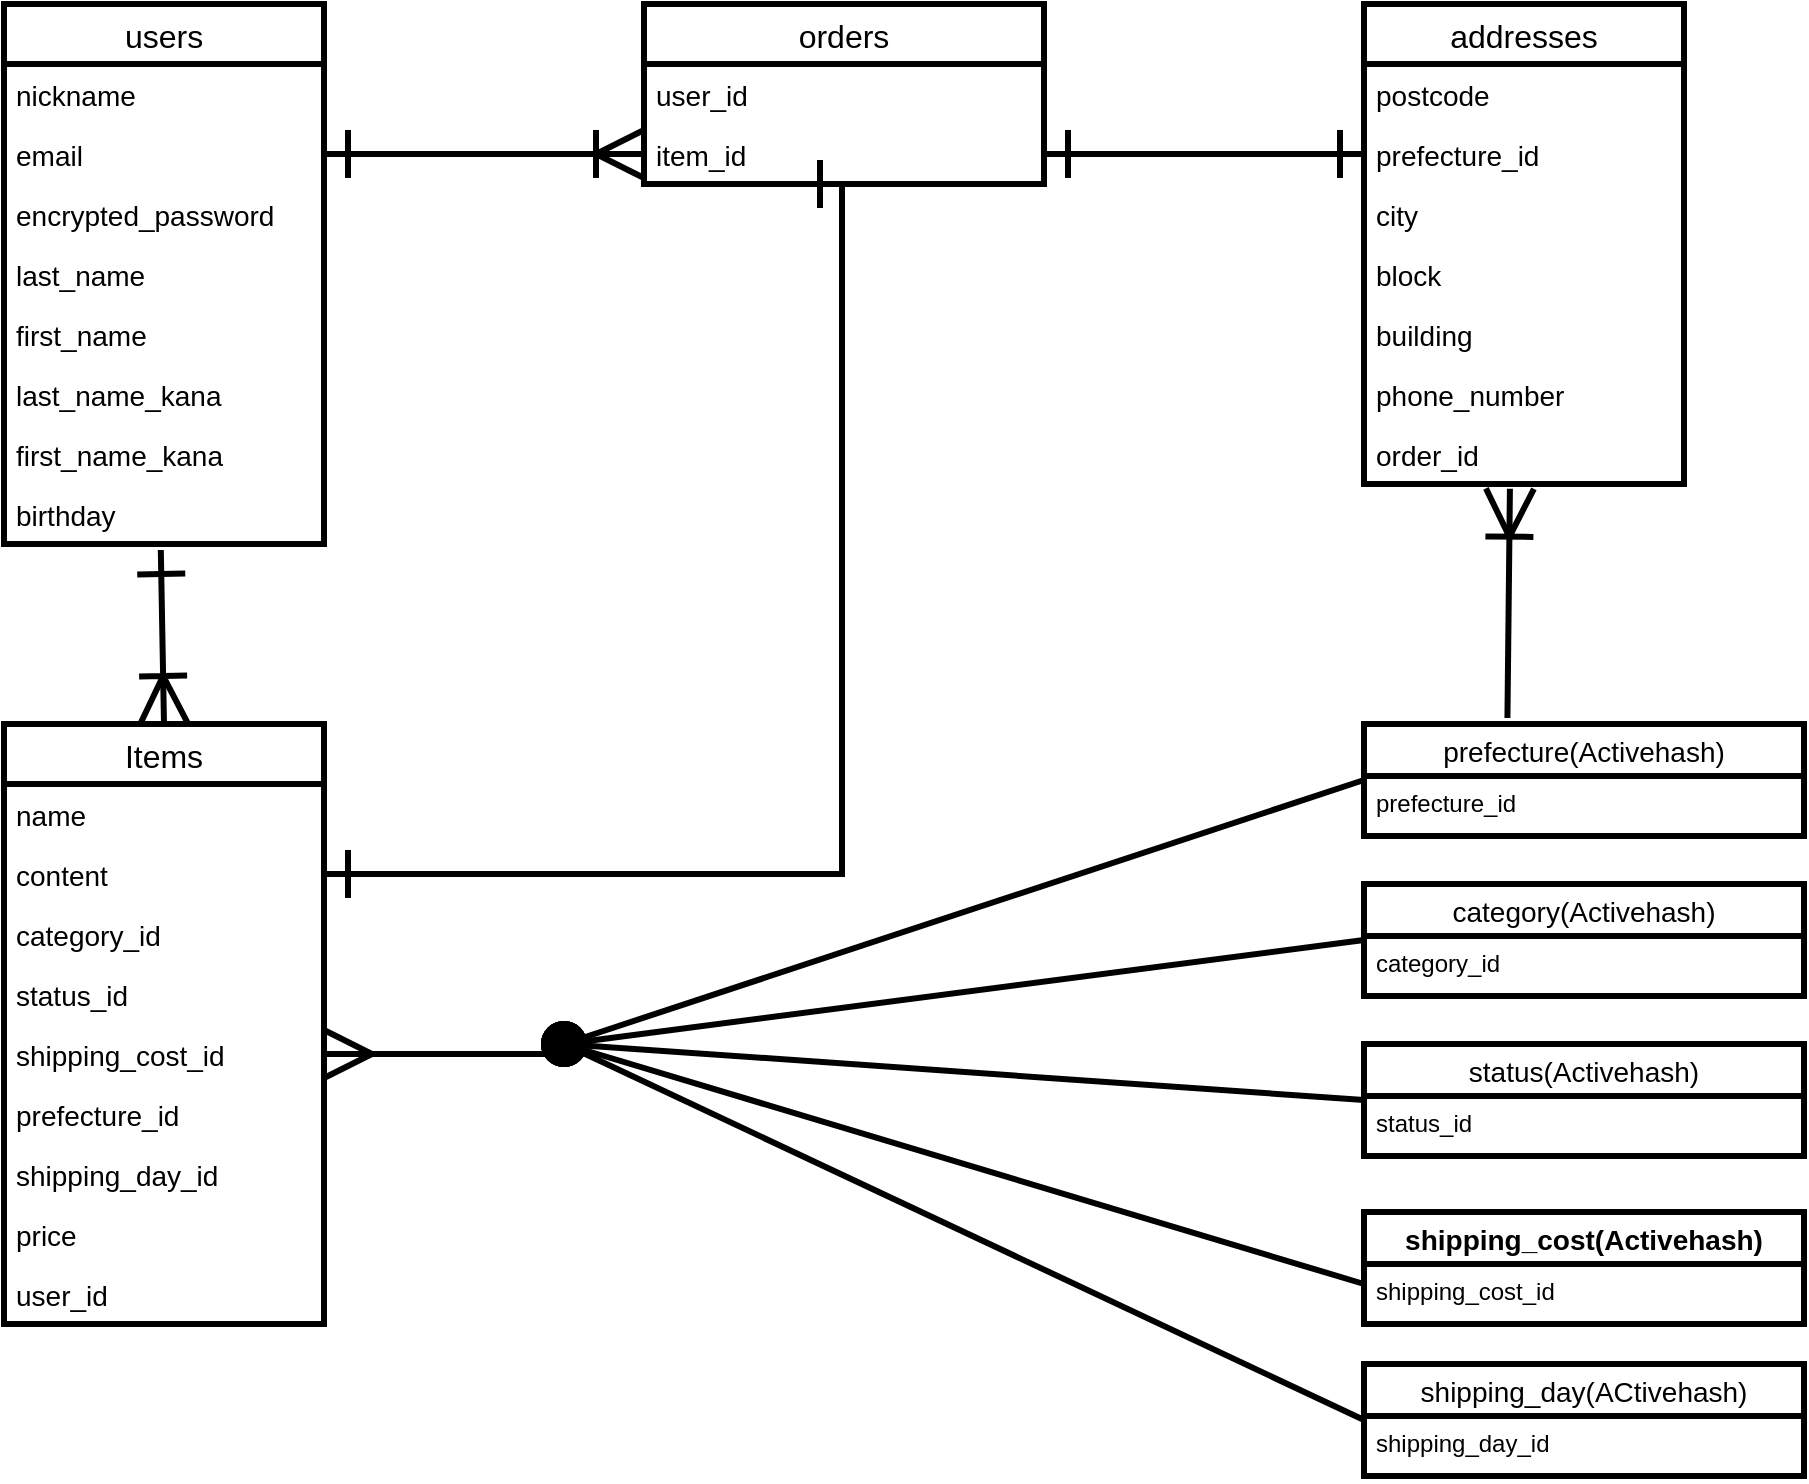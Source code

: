 <mxfile>
    <diagram id="19JOcLLH8MyD960Kv_ZB" name="ページ1">
        <mxGraphModel dx="1211" dy="907" grid="1" gridSize="10" guides="1" tooltips="1" connect="1" arrows="1" fold="1" page="1" pageScale="1" pageWidth="1169" pageHeight="827" math="0" shadow="0">
            <root>
                <mxCell id="0"/>
                <mxCell id="1" parent="0"/>
                <mxCell id="30" value="orders" style="swimlane;fontStyle=0;childLayout=stackLayout;horizontal=1;startSize=30;horizontalStack=0;resizeParent=1;resizeParentMax=0;resizeLast=0;collapsible=1;marginBottom=0;strokeWidth=3;fontSize=16;" vertex="1" parent="1">
                    <mxGeometry x="440" y="40" width="200" height="90" as="geometry"/>
                </mxCell>
                <mxCell id="119" value="user_id" style="text;strokeColor=none;fillColor=none;align=left;verticalAlign=middle;spacingLeft=4;spacingRight=4;overflow=hidden;points=[[0,0.5],[1,0.5]];portConstraint=eastwest;rotatable=0;fontSize=14;" vertex="1" parent="30">
                    <mxGeometry y="30" width="200" height="30" as="geometry"/>
                </mxCell>
                <mxCell id="120" value="item_id" style="text;strokeColor=none;fillColor=none;align=left;verticalAlign=middle;spacingLeft=4;spacingRight=4;overflow=hidden;points=[[0,0.5],[1,0.5]];portConstraint=eastwest;rotatable=0;fontSize=14;" vertex="1" parent="30">
                    <mxGeometry y="60" width="200" height="30" as="geometry"/>
                </mxCell>
                <mxCell id="93" value="users" style="swimlane;fontStyle=0;childLayout=stackLayout;horizontal=1;startSize=30;horizontalStack=0;resizeParent=1;resizeParentMax=0;resizeLast=0;collapsible=1;marginBottom=0;strokeWidth=3;fontSize=16;" vertex="1" parent="1">
                    <mxGeometry x="120" y="40" width="160" height="270" as="geometry"/>
                </mxCell>
                <mxCell id="94" value="nickname" style="text;strokeColor=none;fillColor=none;align=left;verticalAlign=middle;spacingLeft=4;spacingRight=4;overflow=hidden;points=[[0,0.5],[1,0.5]];portConstraint=eastwest;rotatable=0;fontSize=14;" vertex="1" parent="93">
                    <mxGeometry y="30" width="160" height="30" as="geometry"/>
                </mxCell>
                <mxCell id="95" value="email" style="text;strokeColor=none;fillColor=none;align=left;verticalAlign=middle;spacingLeft=4;spacingRight=4;overflow=hidden;points=[[0,0.5],[1,0.5]];portConstraint=eastwest;rotatable=0;fontSize=14;" vertex="1" parent="93">
                    <mxGeometry y="60" width="160" height="30" as="geometry"/>
                </mxCell>
                <mxCell id="96" value="encrypted_password" style="text;strokeColor=none;fillColor=none;align=left;verticalAlign=middle;spacingLeft=4;spacingRight=4;overflow=hidden;points=[[0,0.5],[1,0.5]];portConstraint=eastwest;rotatable=0;fontSize=14;" vertex="1" parent="93">
                    <mxGeometry y="90" width="160" height="30" as="geometry"/>
                </mxCell>
                <mxCell id="97" value="last_name" style="text;strokeColor=none;fillColor=none;align=left;verticalAlign=middle;spacingLeft=4;spacingRight=4;overflow=hidden;points=[[0,0.5],[1,0.5]];portConstraint=eastwest;rotatable=0;fontSize=14;" vertex="1" parent="93">
                    <mxGeometry y="120" width="160" height="30" as="geometry"/>
                </mxCell>
                <mxCell id="100" value="first_name" style="text;strokeColor=none;fillColor=none;align=left;verticalAlign=middle;spacingLeft=4;spacingRight=4;overflow=hidden;points=[[0,0.5],[1,0.5]];portConstraint=eastwest;rotatable=0;fontSize=14;" vertex="1" parent="93">
                    <mxGeometry y="150" width="160" height="30" as="geometry"/>
                </mxCell>
                <mxCell id="101" value="last_name_kana" style="text;strokeColor=none;fillColor=none;align=left;verticalAlign=middle;spacingLeft=4;spacingRight=4;overflow=hidden;points=[[0,0.5],[1,0.5]];portConstraint=eastwest;rotatable=0;fontSize=14;" vertex="1" parent="93">
                    <mxGeometry y="180" width="160" height="30" as="geometry"/>
                </mxCell>
                <mxCell id="102" value="first_name_kana" style="text;strokeColor=none;fillColor=none;align=left;verticalAlign=middle;spacingLeft=4;spacingRight=4;overflow=hidden;points=[[0,0.5],[1,0.5]];portConstraint=eastwest;rotatable=0;fontSize=14;" vertex="1" parent="93">
                    <mxGeometry y="210" width="160" height="30" as="geometry"/>
                </mxCell>
                <mxCell id="104" value="birthday" style="text;strokeColor=none;fillColor=none;align=left;verticalAlign=middle;spacingLeft=4;spacingRight=4;overflow=hidden;points=[[0,0.5],[1,0.5]];portConstraint=eastwest;rotatable=0;fontSize=14;" vertex="1" parent="93">
                    <mxGeometry y="240" width="160" height="30" as="geometry"/>
                </mxCell>
                <mxCell id="105" value="Items" style="swimlane;fontStyle=0;childLayout=stackLayout;horizontal=1;startSize=30;horizontalStack=0;resizeParent=1;resizeParentMax=0;resizeLast=0;collapsible=1;marginBottom=0;strokeWidth=3;fontSize=16;" vertex="1" parent="1">
                    <mxGeometry x="120" y="400" width="160" height="300" as="geometry"/>
                </mxCell>
                <mxCell id="107" value="name" style="text;strokeColor=none;fillColor=none;align=left;verticalAlign=middle;spacingLeft=4;spacingRight=4;overflow=hidden;points=[[0,0.5],[1,0.5]];portConstraint=eastwest;rotatable=0;fontSize=14;" vertex="1" parent="105">
                    <mxGeometry y="30" width="160" height="30" as="geometry"/>
                </mxCell>
                <mxCell id="108" value="content" style="text;strokeColor=none;fillColor=none;align=left;verticalAlign=middle;spacingLeft=4;spacingRight=4;overflow=hidden;points=[[0,0.5],[1,0.5]];portConstraint=eastwest;rotatable=0;fontSize=14;" vertex="1" parent="105">
                    <mxGeometry y="60" width="160" height="30" as="geometry"/>
                </mxCell>
                <mxCell id="109" value="category_id" style="text;strokeColor=none;fillColor=none;align=left;verticalAlign=middle;spacingLeft=4;spacingRight=4;overflow=hidden;points=[[0,0.5],[1,0.5]];portConstraint=eastwest;rotatable=0;fontSize=14;" vertex="1" parent="105">
                    <mxGeometry y="90" width="160" height="30" as="geometry"/>
                </mxCell>
                <mxCell id="110" value="status_id" style="text;strokeColor=none;fillColor=none;align=left;verticalAlign=middle;spacingLeft=4;spacingRight=4;overflow=hidden;points=[[0,0.5],[1,0.5]];portConstraint=eastwest;rotatable=0;fontSize=14;" vertex="1" parent="105">
                    <mxGeometry y="120" width="160" height="30" as="geometry"/>
                </mxCell>
                <mxCell id="111" value="shipping_cost_id" style="text;strokeColor=none;fillColor=none;align=left;verticalAlign=middle;spacingLeft=4;spacingRight=4;overflow=hidden;points=[[0,0.5],[1,0.5]];portConstraint=eastwest;rotatable=0;fontSize=14;" vertex="1" parent="105">
                    <mxGeometry y="150" width="160" height="30" as="geometry"/>
                </mxCell>
                <mxCell id="112" value="prefecture_id" style="text;strokeColor=none;fillColor=none;align=left;verticalAlign=middle;spacingLeft=4;spacingRight=4;overflow=hidden;points=[[0,0.5],[1,0.5]];portConstraint=eastwest;rotatable=0;fontSize=14;" vertex="1" parent="105">
                    <mxGeometry y="180" width="160" height="30" as="geometry"/>
                </mxCell>
                <mxCell id="113" value="shipping_day_id" style="text;strokeColor=none;fillColor=none;align=left;verticalAlign=middle;spacingLeft=4;spacingRight=4;overflow=hidden;points=[[0,0.5],[1,0.5]];portConstraint=eastwest;rotatable=0;fontSize=14;" vertex="1" parent="105">
                    <mxGeometry y="210" width="160" height="30" as="geometry"/>
                </mxCell>
                <mxCell id="114" value="price" style="text;strokeColor=none;fillColor=none;align=left;verticalAlign=middle;spacingLeft=4;spacingRight=4;overflow=hidden;points=[[0,0.5],[1,0.5]];portConstraint=eastwest;rotatable=0;fontSize=14;" vertex="1" parent="105">
                    <mxGeometry y="240" width="160" height="30" as="geometry"/>
                </mxCell>
                <mxCell id="146" value="user_id" style="text;strokeColor=none;fillColor=none;align=left;verticalAlign=middle;spacingLeft=4;spacingRight=4;overflow=hidden;points=[[0,0.5],[1,0.5]];portConstraint=eastwest;rotatable=0;fontSize=14;" vertex="1" parent="105">
                    <mxGeometry y="270" width="160" height="30" as="geometry"/>
                </mxCell>
                <mxCell id="122" value="addresses" style="swimlane;fontStyle=0;childLayout=stackLayout;horizontal=1;startSize=30;horizontalStack=0;resizeParent=1;resizeParentMax=0;resizeLast=0;collapsible=1;marginBottom=0;strokeWidth=3;fontSize=16;" vertex="1" parent="1">
                    <mxGeometry x="800" y="40" width="160" height="240" as="geometry"/>
                </mxCell>
                <mxCell id="123" value="postcode" style="text;strokeColor=none;fillColor=none;align=left;verticalAlign=middle;spacingLeft=4;spacingRight=4;overflow=hidden;points=[[0,0.5],[1,0.5]];portConstraint=eastwest;rotatable=0;fontSize=14;" vertex="1" parent="122">
                    <mxGeometry y="30" width="160" height="30" as="geometry"/>
                </mxCell>
                <mxCell id="124" value="prefecture_id" style="text;strokeColor=none;fillColor=none;align=left;verticalAlign=middle;spacingLeft=4;spacingRight=4;overflow=hidden;points=[[0,0.5],[1,0.5]];portConstraint=eastwest;rotatable=0;fontSize=14;" vertex="1" parent="122">
                    <mxGeometry y="60" width="160" height="30" as="geometry"/>
                </mxCell>
                <mxCell id="125" value="city" style="text;strokeColor=none;fillColor=none;align=left;verticalAlign=middle;spacingLeft=4;spacingRight=4;overflow=hidden;points=[[0,0.5],[1,0.5]];portConstraint=eastwest;rotatable=0;fontSize=14;" vertex="1" parent="122">
                    <mxGeometry y="90" width="160" height="30" as="geometry"/>
                </mxCell>
                <mxCell id="126" value="block" style="text;strokeColor=none;fillColor=none;align=left;verticalAlign=middle;spacingLeft=4;spacingRight=4;overflow=hidden;points=[[0,0.5],[1,0.5]];portConstraint=eastwest;rotatable=0;fontSize=14;" vertex="1" parent="122">
                    <mxGeometry y="120" width="160" height="30" as="geometry"/>
                </mxCell>
                <mxCell id="127" value="building" style="text;strokeColor=none;fillColor=none;align=left;verticalAlign=middle;spacingLeft=4;spacingRight=4;overflow=hidden;points=[[0,0.5],[1,0.5]];portConstraint=eastwest;rotatable=0;fontSize=14;" vertex="1" parent="122">
                    <mxGeometry y="150" width="160" height="30" as="geometry"/>
                </mxCell>
                <mxCell id="128" value="phone_number" style="text;strokeColor=none;fillColor=none;align=left;verticalAlign=middle;spacingLeft=4;spacingRight=4;overflow=hidden;points=[[0,0.5],[1,0.5]];portConstraint=eastwest;rotatable=0;fontSize=14;" vertex="1" parent="122">
                    <mxGeometry y="180" width="160" height="30" as="geometry"/>
                </mxCell>
                <mxCell id="130" value="order_id" style="text;strokeColor=none;fillColor=none;align=left;verticalAlign=middle;spacingLeft=4;spacingRight=4;overflow=hidden;points=[[0,0.5],[1,0.5]];portConstraint=eastwest;rotatable=0;fontSize=14;" vertex="1" parent="122">
                    <mxGeometry y="210" width="160" height="30" as="geometry"/>
                </mxCell>
                <mxCell id="147" value="prefecture(Activehash)" style="swimlane;fontStyle=0;childLayout=stackLayout;horizontal=1;startSize=26;horizontalStack=0;resizeParent=1;resizeParentMax=0;resizeLast=0;collapsible=1;marginBottom=0;align=center;fontSize=14;fontFamily=Helvetica;fontColor=default;strokeWidth=3;" vertex="1" parent="1">
                    <mxGeometry x="800" y="400" width="220" height="56" as="geometry"/>
                </mxCell>
                <mxCell id="148" value="prefecture_id" style="text;strokeColor=none;fillColor=none;spacingLeft=4;spacingRight=4;overflow=hidden;rotatable=0;points=[[0,0.5],[1,0.5]];portConstraint=eastwest;fontSize=12;fontFamily=Helvetica;fontColor=default;" vertex="1" parent="147">
                    <mxGeometry y="26" width="220" height="30" as="geometry"/>
                </mxCell>
                <mxCell id="152" value="category(Activehash)" style="swimlane;fontStyle=0;childLayout=stackLayout;horizontal=1;startSize=26;horizontalStack=0;resizeParent=1;resizeParentMax=0;resizeLast=0;collapsible=1;marginBottom=0;align=center;fontSize=14;fontFamily=Helvetica;fontColor=default;strokeWidth=3;" vertex="1" parent="1">
                    <mxGeometry x="800" y="480" width="220" height="56" as="geometry"/>
                </mxCell>
                <mxCell id="153" value="category_id" style="text;strokeColor=none;fillColor=none;spacingLeft=4;spacingRight=4;overflow=hidden;rotatable=0;points=[[0,0.5],[1,0.5]];portConstraint=eastwest;fontSize=12;fontFamily=Helvetica;fontColor=default;" vertex="1" parent="152">
                    <mxGeometry y="26" width="220" height="30" as="geometry"/>
                </mxCell>
                <mxCell id="154" value="status(Activehash)" style="swimlane;fontStyle=0;childLayout=stackLayout;horizontal=1;startSize=26;horizontalStack=0;resizeParent=1;resizeParentMax=0;resizeLast=0;collapsible=1;marginBottom=0;align=center;fontSize=14;fontFamily=Helvetica;fontColor=default;strokeWidth=3;" vertex="1" parent="1">
                    <mxGeometry x="800" y="560" width="220" height="56" as="geometry"/>
                </mxCell>
                <mxCell id="155" value="status_id" style="text;strokeColor=none;fillColor=none;spacingLeft=4;spacingRight=4;overflow=hidden;rotatable=0;points=[[0,0.5],[1,0.5]];portConstraint=eastwest;fontSize=12;fontFamily=Helvetica;fontColor=default;" vertex="1" parent="154">
                    <mxGeometry y="26" width="220" height="30" as="geometry"/>
                </mxCell>
                <mxCell id="156" value="shipping_cost(Activehash)" style="swimlane;fontStyle=1;childLayout=stackLayout;horizontal=1;startSize=26;horizontalStack=0;resizeParent=1;resizeParentMax=0;resizeLast=0;collapsible=1;marginBottom=0;align=center;fontSize=14;fontFamily=Helvetica;fontColor=default;strokeWidth=3;" vertex="1" parent="1">
                    <mxGeometry x="800" y="644" width="220" height="56" as="geometry"/>
                </mxCell>
                <mxCell id="157" value="shipping_cost_id" style="text;strokeColor=none;fillColor=none;spacingLeft=4;spacingRight=4;overflow=hidden;rotatable=0;points=[[0,0.5],[1,0.5]];portConstraint=eastwest;fontSize=12;fontFamily=Helvetica;fontColor=default;" vertex="1" parent="156">
                    <mxGeometry y="26" width="220" height="30" as="geometry"/>
                </mxCell>
                <mxCell id="158" value="shipping_day(ACtivehash)" style="swimlane;fontStyle=0;childLayout=stackLayout;horizontal=1;startSize=26;horizontalStack=0;resizeParent=1;resizeParentMax=0;resizeLast=0;collapsible=1;marginBottom=0;align=center;fontSize=14;fontFamily=Helvetica;fontColor=default;strokeWidth=3;" vertex="1" parent="1">
                    <mxGeometry x="800" y="720" width="220" height="56" as="geometry"/>
                </mxCell>
                <mxCell id="159" value="shipping_day_id" style="text;strokeColor=none;fillColor=none;spacingLeft=4;spacingRight=4;overflow=hidden;rotatable=0;points=[[0,0.5],[1,0.5]];portConstraint=eastwest;fontSize=12;fontFamily=Helvetica;fontColor=default;" vertex="1" parent="158">
                    <mxGeometry y="26" width="220" height="30" as="geometry"/>
                </mxCell>
                <mxCell id="160" value="" style="endArrow=ERone;html=1;rounded=0;labelBackgroundColor=default;fontFamily=Helvetica;fontSize=21;fontColor=default;startSize=20;endSize=20;strokeColor=default;strokeWidth=3;shape=connector;exitX=1;exitY=0.5;exitDx=0;exitDy=0;entryX=0;entryY=0.5;entryDx=0;entryDy=0;fontStyle=0;startArrow=ERone;startFill=0;endFill=0;" edge="1" parent="1" source="120" target="124">
                    <mxGeometry relative="1" as="geometry">
                        <mxPoint x="650" y="120" as="sourcePoint"/>
                        <mxPoint x="810" y="120" as="targetPoint"/>
                    </mxGeometry>
                </mxCell>
                <mxCell id="161" value="" style="endArrow=none;html=1;rounded=0;labelBackgroundColor=default;fontFamily=Helvetica;fontSize=21;fontColor=default;startSize=20;endSize=20;strokeColor=default;strokeWidth=3;shape=connector;exitX=0.456;exitY=1.078;exitDx=0;exitDy=0;exitPerimeter=0;entryX=0.326;entryY=-0.054;entryDx=0;entryDy=0;entryPerimeter=0;startArrow=ERoneToMany;startFill=0;endFill=0;" edge="1" parent="1" source="130" target="147">
                    <mxGeometry relative="1" as="geometry">
                        <mxPoint x="810" y="340" as="sourcePoint"/>
                        <mxPoint x="970" y="340" as="targetPoint"/>
                    </mxGeometry>
                </mxCell>
                <mxCell id="163" value="" style="endArrow=ERoneToMany;html=1;rounded=0;labelBackgroundColor=default;fontFamily=Helvetica;fontSize=21;fontColor=default;startSize=20;endSize=20;strokeColor=default;strokeWidth=3;shape=connector;exitX=1;exitY=0.5;exitDx=0;exitDy=0;entryX=0;entryY=0.5;entryDx=0;entryDy=0;startArrow=ERone;startFill=0;endFill=0;" edge="1" parent="1" source="95" target="120">
                    <mxGeometry relative="1" as="geometry">
                        <mxPoint x="300" y="120" as="sourcePoint"/>
                        <mxPoint x="460" y="120" as="targetPoint"/>
                    </mxGeometry>
                </mxCell>
                <mxCell id="164" value="" style="endArrow=ERoneToMany;html=1;rounded=0;labelBackgroundColor=default;fontFamily=Helvetica;fontSize=21;fontColor=default;startSize=20;endSize=20;strokeColor=default;strokeWidth=3;shape=connector;entryX=0.5;entryY=0;entryDx=0;entryDy=0;exitX=0.49;exitY=1.1;exitDx=0;exitDy=0;exitPerimeter=0;startArrow=ERone;startFill=0;endFill=0;" edge="1" parent="1" source="104" target="105">
                    <mxGeometry relative="1" as="geometry">
                        <mxPoint x="200" y="330" as="sourcePoint"/>
                        <mxPoint x="540" y="450" as="targetPoint"/>
                    </mxGeometry>
                </mxCell>
                <mxCell id="168" value="" style="edgeStyle=entityRelationEdgeStyle;fontSize=12;html=1;endArrow=oval;rounded=1;labelBackgroundColor=default;fontFamily=Helvetica;fontColor=default;startSize=20;endSize=10;strokeColor=default;strokeWidth=3;shape=connector;startArrow=ERmany;startFill=0;endFill=1;exitX=1;exitY=0.5;exitDx=0;exitDy=0;" edge="1" parent="1" source="111">
                    <mxGeometry width="100" height="100" relative="1" as="geometry">
                        <mxPoint x="300" y="560" as="sourcePoint"/>
                        <mxPoint x="400" y="565" as="targetPoint"/>
                    </mxGeometry>
                </mxCell>
                <mxCell id="169" value="" style="endArrow=none;html=1;rounded=0;labelBackgroundColor=default;fontFamily=Helvetica;fontSize=21;fontColor=default;startSize=20;endSize=10;strokeColor=default;strokeWidth=3;shape=connector;entryX=0;entryY=0.5;entryDx=0;entryDy=0;startArrow=oval;startFill=1;" edge="1" parent="1" target="147">
                    <mxGeometry relative="1" as="geometry">
                        <mxPoint x="400" y="560" as="sourcePoint"/>
                        <mxPoint x="540" y="450" as="targetPoint"/>
                    </mxGeometry>
                </mxCell>
                <mxCell id="172" value="" style="endArrow=none;html=1;rounded=0;labelBackgroundColor=default;fontFamily=Helvetica;fontSize=21;fontColor=default;startSize=20;endSize=10;strokeColor=default;strokeWidth=3;shape=connector;entryX=0;entryY=0.5;entryDx=0;entryDy=0;startArrow=oval;startFill=1;" edge="1" parent="1" target="152">
                    <mxGeometry relative="1" as="geometry">
                        <mxPoint x="400" y="560" as="sourcePoint"/>
                        <mxPoint x="810" y="438" as="targetPoint"/>
                    </mxGeometry>
                </mxCell>
                <mxCell id="173" value="" style="endArrow=none;html=1;rounded=0;labelBackgroundColor=default;fontFamily=Helvetica;fontSize=21;fontColor=default;startSize=20;endSize=10;strokeColor=default;strokeWidth=3;shape=connector;startArrow=oval;startFill=1;entryX=0;entryY=0.5;entryDx=0;entryDy=0;" edge="1" parent="1" target="154">
                    <mxGeometry relative="1" as="geometry">
                        <mxPoint x="400" y="560" as="sourcePoint"/>
                        <mxPoint x="790" y="590" as="targetPoint"/>
                    </mxGeometry>
                </mxCell>
                <mxCell id="174" value="" style="endArrow=none;html=1;rounded=0;labelBackgroundColor=default;fontFamily=Helvetica;fontSize=21;fontColor=default;startSize=20;endSize=10;strokeColor=default;strokeWidth=3;shape=connector;entryX=0;entryY=0.5;entryDx=0;entryDy=0;startArrow=oval;startFill=1;" edge="1" parent="1">
                    <mxGeometry relative="1" as="geometry">
                        <mxPoint x="400" y="560" as="sourcePoint"/>
                        <mxPoint x="800" y="680" as="targetPoint"/>
                    </mxGeometry>
                </mxCell>
                <mxCell id="175" value="" style="endArrow=none;html=1;rounded=0;labelBackgroundColor=default;fontFamily=Helvetica;fontSize=21;fontColor=default;startSize=20;endSize=10;strokeColor=default;strokeWidth=3;shape=connector;entryX=0;entryY=0.5;entryDx=0;entryDy=0;startArrow=oval;startFill=1;" edge="1" parent="1" target="158">
                    <mxGeometry relative="1" as="geometry">
                        <mxPoint x="400" y="560" as="sourcePoint"/>
                        <mxPoint x="810" y="690" as="targetPoint"/>
                    </mxGeometry>
                </mxCell>
                <mxCell id="177" value="" style="endArrow=ERone;html=1;rounded=0;labelBackgroundColor=default;fontFamily=Helvetica;fontSize=21;fontColor=default;startSize=20;endSize=20;strokeColor=default;strokeWidth=3;shape=connector;exitX=1;exitY=0.5;exitDx=0;exitDy=0;startArrow=ERone;startFill=0;endFill=0;edgeStyle=orthogonalEdgeStyle;entryX=0.5;entryY=1;entryDx=0;entryDy=0;" edge="1" parent="1" source="108" target="30">
                    <mxGeometry relative="1" as="geometry">
                        <mxPoint x="310" y="480" as="sourcePoint"/>
                        <mxPoint x="539" y="160" as="targetPoint"/>
                        <Array as="points">
                            <mxPoint x="539" y="475"/>
                            <mxPoint x="539" y="130"/>
                        </Array>
                    </mxGeometry>
                </mxCell>
            </root>
        </mxGraphModel>
    </diagram>
</mxfile>